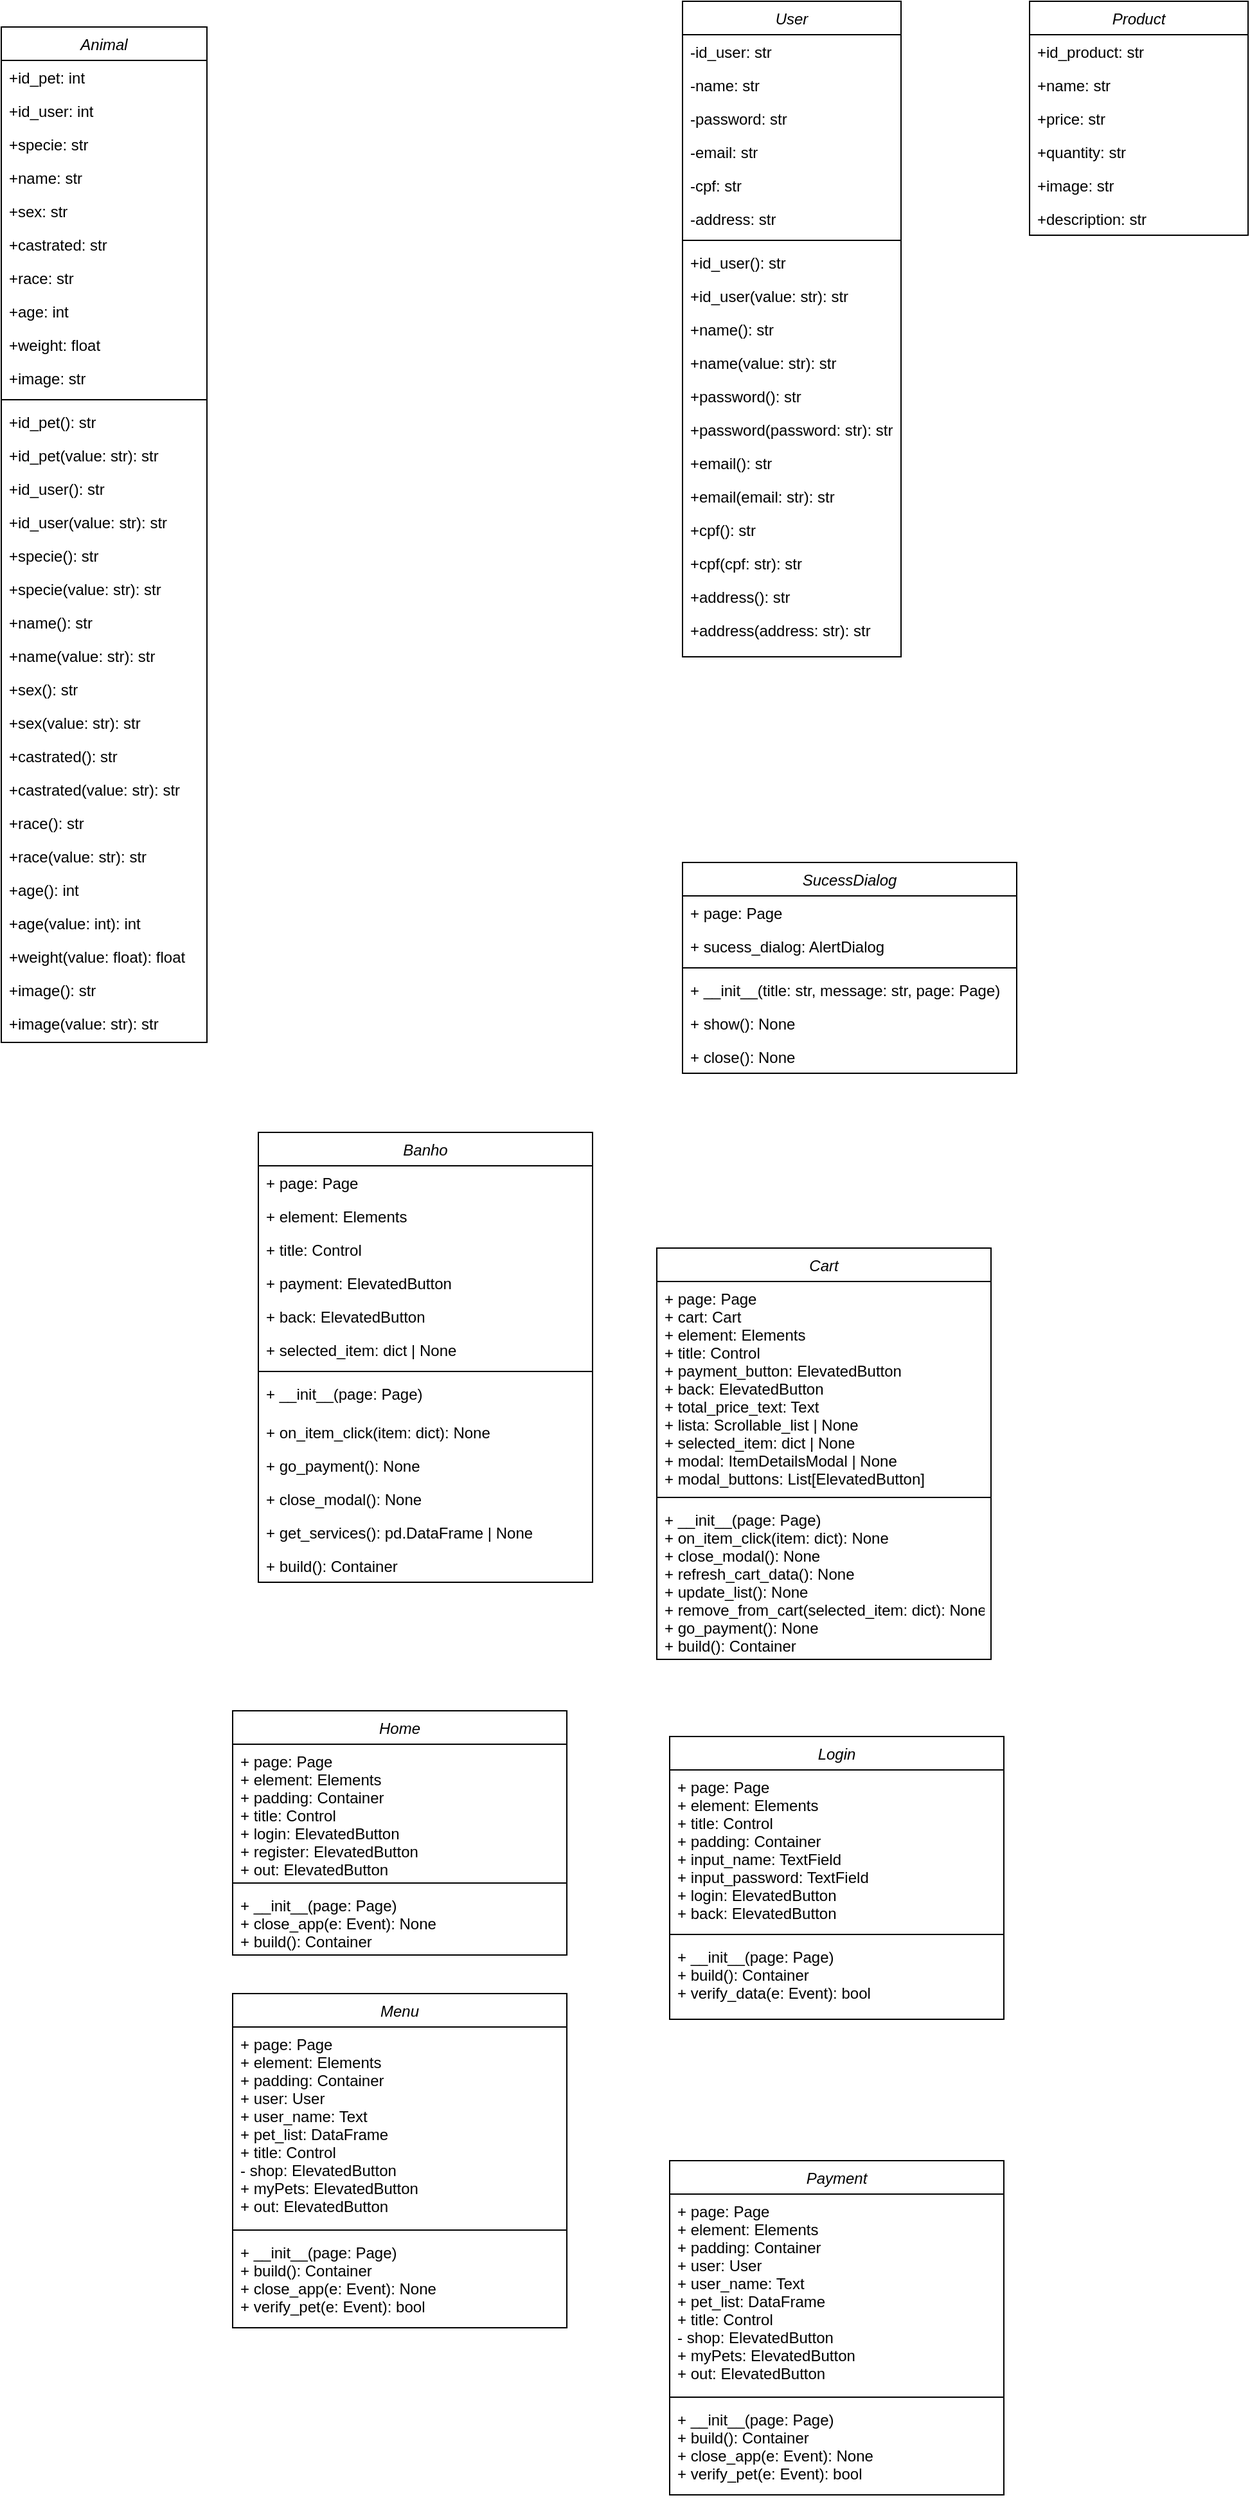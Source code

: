 <mxfile version="25.0.3">
  <diagram id="C5RBs43oDa-KdzZeNtuy" name="Page-1">
    <mxGraphModel dx="1509" dy="839" grid="1" gridSize="10" guides="1" tooltips="1" connect="1" arrows="1" fold="1" page="1" pageScale="1" pageWidth="1169" pageHeight="827" math="0" shadow="0">
      <root>
        <mxCell id="WIyWlLk6GJQsqaUBKTNV-0" />
        <mxCell id="WIyWlLk6GJQsqaUBKTNV-1" parent="WIyWlLk6GJQsqaUBKTNV-0" />
        <mxCell id="zkfFHV4jXpPFQw0GAbJ--0" value="Animal" style="swimlane;fontStyle=2;align=center;verticalAlign=top;childLayout=stackLayout;horizontal=1;startSize=26;horizontalStack=0;resizeParent=1;resizeLast=0;collapsible=1;marginBottom=0;rounded=0;shadow=0;strokeWidth=1;" parent="WIyWlLk6GJQsqaUBKTNV-1" vertex="1">
          <mxGeometry x="110" y="120" width="160" height="790" as="geometry">
            <mxRectangle x="230" y="140" width="160" height="26" as="alternateBounds" />
          </mxGeometry>
        </mxCell>
        <mxCell id="zkfFHV4jXpPFQw0GAbJ--1" value="+id_pet: int" style="text;align=left;verticalAlign=top;spacingLeft=4;spacingRight=4;overflow=hidden;rotatable=0;points=[[0,0.5],[1,0.5]];portConstraint=eastwest;" parent="zkfFHV4jXpPFQw0GAbJ--0" vertex="1">
          <mxGeometry y="26" width="160" height="26" as="geometry" />
        </mxCell>
        <mxCell id="zkfFHV4jXpPFQw0GAbJ--2" value="+id_user: int" style="text;align=left;verticalAlign=top;spacingLeft=4;spacingRight=4;overflow=hidden;rotatable=0;points=[[0,0.5],[1,0.5]];portConstraint=eastwest;rounded=0;shadow=0;html=0;" parent="zkfFHV4jXpPFQw0GAbJ--0" vertex="1">
          <mxGeometry y="52" width="160" height="26" as="geometry" />
        </mxCell>
        <mxCell id="zkfFHV4jXpPFQw0GAbJ--3" value="+specie: str" style="text;align=left;verticalAlign=top;spacingLeft=4;spacingRight=4;overflow=hidden;rotatable=0;points=[[0,0.5],[1,0.5]];portConstraint=eastwest;rounded=0;shadow=0;html=0;" parent="zkfFHV4jXpPFQw0GAbJ--0" vertex="1">
          <mxGeometry y="78" width="160" height="26" as="geometry" />
        </mxCell>
        <mxCell id="fgHYD6_IF9vbL9T1Y_lU-1" value="+name: str" style="text;align=left;verticalAlign=top;spacingLeft=4;spacingRight=4;overflow=hidden;rotatable=0;points=[[0,0.5],[1,0.5]];portConstraint=eastwest;rounded=0;shadow=0;html=0;" vertex="1" parent="zkfFHV4jXpPFQw0GAbJ--0">
          <mxGeometry y="104" width="160" height="26" as="geometry" />
        </mxCell>
        <mxCell id="fgHYD6_IF9vbL9T1Y_lU-2" value="+sex: str" style="text;align=left;verticalAlign=top;spacingLeft=4;spacingRight=4;overflow=hidden;rotatable=0;points=[[0,0.5],[1,0.5]];portConstraint=eastwest;" vertex="1" parent="zkfFHV4jXpPFQw0GAbJ--0">
          <mxGeometry y="130" width="160" height="26" as="geometry" />
        </mxCell>
        <mxCell id="fgHYD6_IF9vbL9T1Y_lU-3" value="+castrated: str" style="text;align=left;verticalAlign=top;spacingLeft=4;spacingRight=4;overflow=hidden;rotatable=0;points=[[0,0.5],[1,0.5]];portConstraint=eastwest;rounded=0;shadow=0;html=0;" vertex="1" parent="zkfFHV4jXpPFQw0GAbJ--0">
          <mxGeometry y="156" width="160" height="26" as="geometry" />
        </mxCell>
        <mxCell id="fgHYD6_IF9vbL9T1Y_lU-4" value="+race: str" style="text;align=left;verticalAlign=top;spacingLeft=4;spacingRight=4;overflow=hidden;rotatable=0;points=[[0,0.5],[1,0.5]];portConstraint=eastwest;rounded=0;shadow=0;html=0;" vertex="1" parent="zkfFHV4jXpPFQw0GAbJ--0">
          <mxGeometry y="182" width="160" height="26" as="geometry" />
        </mxCell>
        <mxCell id="fgHYD6_IF9vbL9T1Y_lU-5" value="+age: int" style="text;align=left;verticalAlign=top;spacingLeft=4;spacingRight=4;overflow=hidden;rotatable=0;points=[[0,0.5],[1,0.5]];portConstraint=eastwest;rounded=0;shadow=0;html=0;" vertex="1" parent="zkfFHV4jXpPFQw0GAbJ--0">
          <mxGeometry y="208" width="160" height="26" as="geometry" />
        </mxCell>
        <mxCell id="fgHYD6_IF9vbL9T1Y_lU-7" value="+weight: float   " style="text;align=left;verticalAlign=top;spacingLeft=4;spacingRight=4;overflow=hidden;rotatable=0;points=[[0,0.5],[1,0.5]];portConstraint=eastwest;rounded=0;shadow=0;html=0;" vertex="1" parent="zkfFHV4jXpPFQw0GAbJ--0">
          <mxGeometry y="234" width="160" height="26" as="geometry" />
        </mxCell>
        <mxCell id="fgHYD6_IF9vbL9T1Y_lU-9" value="+image: str" style="text;align=left;verticalAlign=top;spacingLeft=4;spacingRight=4;overflow=hidden;rotatable=0;points=[[0,0.5],[1,0.5]];portConstraint=eastwest;rounded=0;shadow=0;html=0;" vertex="1" parent="zkfFHV4jXpPFQw0GAbJ--0">
          <mxGeometry y="260" width="160" height="26" as="geometry" />
        </mxCell>
        <mxCell id="fgHYD6_IF9vbL9T1Y_lU-8" value="" style="line;html=1;strokeWidth=1;align=left;verticalAlign=middle;spacingTop=-1;spacingLeft=3;spacingRight=3;rotatable=0;labelPosition=right;points=[];portConstraint=eastwest;" vertex="1" parent="zkfFHV4jXpPFQw0GAbJ--0">
          <mxGeometry y="286" width="160" height="8" as="geometry" />
        </mxCell>
        <mxCell id="fgHYD6_IF9vbL9T1Y_lU-10" value="+id_pet(): str" style="text;align=left;verticalAlign=top;spacingLeft=4;spacingRight=4;overflow=hidden;rotatable=0;points=[[0,0.5],[1,0.5]];portConstraint=eastwest;rounded=0;shadow=0;html=0;" vertex="1" parent="zkfFHV4jXpPFQw0GAbJ--0">
          <mxGeometry y="294" width="160" height="26" as="geometry" />
        </mxCell>
        <mxCell id="fgHYD6_IF9vbL9T1Y_lU-13" value="+id_pet(value: str): str" style="text;align=left;verticalAlign=top;spacingLeft=4;spacingRight=4;overflow=hidden;rotatable=0;points=[[0,0.5],[1,0.5]];portConstraint=eastwest;rounded=0;shadow=0;html=0;" vertex="1" parent="zkfFHV4jXpPFQw0GAbJ--0">
          <mxGeometry y="320" width="160" height="26" as="geometry" />
        </mxCell>
        <mxCell id="fgHYD6_IF9vbL9T1Y_lU-12" value="+id_user(): str" style="text;align=left;verticalAlign=top;spacingLeft=4;spacingRight=4;overflow=hidden;rotatable=0;points=[[0,0.5],[1,0.5]];portConstraint=eastwest;rounded=0;shadow=0;html=0;" vertex="1" parent="zkfFHV4jXpPFQw0GAbJ--0">
          <mxGeometry y="346" width="160" height="26" as="geometry" />
        </mxCell>
        <mxCell id="fgHYD6_IF9vbL9T1Y_lU-11" value="+id_user(value: str): str" style="text;align=left;verticalAlign=top;spacingLeft=4;spacingRight=4;overflow=hidden;rotatable=0;points=[[0,0.5],[1,0.5]];portConstraint=eastwest;rounded=0;shadow=0;html=0;" vertex="1" parent="zkfFHV4jXpPFQw0GAbJ--0">
          <mxGeometry y="372" width="160" height="26" as="geometry" />
        </mxCell>
        <mxCell id="fgHYD6_IF9vbL9T1Y_lU-14" value="+specie(): str" style="text;align=left;verticalAlign=top;spacingLeft=4;spacingRight=4;overflow=hidden;rotatable=0;points=[[0,0.5],[1,0.5]];portConstraint=eastwest;rounded=0;shadow=0;html=0;" vertex="1" parent="zkfFHV4jXpPFQw0GAbJ--0">
          <mxGeometry y="398" width="160" height="26" as="geometry" />
        </mxCell>
        <mxCell id="fgHYD6_IF9vbL9T1Y_lU-15" value="+specie(value: str): str" style="text;align=left;verticalAlign=top;spacingLeft=4;spacingRight=4;overflow=hidden;rotatable=0;points=[[0,0.5],[1,0.5]];portConstraint=eastwest;rounded=0;shadow=0;html=0;" vertex="1" parent="zkfFHV4jXpPFQw0GAbJ--0">
          <mxGeometry y="424" width="160" height="26" as="geometry" />
        </mxCell>
        <mxCell id="fgHYD6_IF9vbL9T1Y_lU-16" value="+name(): str" style="text;align=left;verticalAlign=top;spacingLeft=4;spacingRight=4;overflow=hidden;rotatable=0;points=[[0,0.5],[1,0.5]];portConstraint=eastwest;rounded=0;shadow=0;html=0;" vertex="1" parent="zkfFHV4jXpPFQw0GAbJ--0">
          <mxGeometry y="450" width="160" height="26" as="geometry" />
        </mxCell>
        <mxCell id="fgHYD6_IF9vbL9T1Y_lU-17" value="+name(value: str): str" style="text;align=left;verticalAlign=top;spacingLeft=4;spacingRight=4;overflow=hidden;rotatable=0;points=[[0,0.5],[1,0.5]];portConstraint=eastwest;rounded=0;shadow=0;html=0;" vertex="1" parent="zkfFHV4jXpPFQw0GAbJ--0">
          <mxGeometry y="476" width="160" height="26" as="geometry" />
        </mxCell>
        <mxCell id="fgHYD6_IF9vbL9T1Y_lU-18" value="+sex(): str" style="text;align=left;verticalAlign=top;spacingLeft=4;spacingRight=4;overflow=hidden;rotatable=0;points=[[0,0.5],[1,0.5]];portConstraint=eastwest;rounded=0;shadow=0;html=0;" vertex="1" parent="zkfFHV4jXpPFQw0GAbJ--0">
          <mxGeometry y="502" width="160" height="26" as="geometry" />
        </mxCell>
        <mxCell id="fgHYD6_IF9vbL9T1Y_lU-19" value="+sex(value: str): str" style="text;align=left;verticalAlign=top;spacingLeft=4;spacingRight=4;overflow=hidden;rotatable=0;points=[[0,0.5],[1,0.5]];portConstraint=eastwest;rounded=0;shadow=0;html=0;" vertex="1" parent="zkfFHV4jXpPFQw0GAbJ--0">
          <mxGeometry y="528" width="160" height="26" as="geometry" />
        </mxCell>
        <mxCell id="fgHYD6_IF9vbL9T1Y_lU-20" value="+castrated(): str" style="text;align=left;verticalAlign=top;spacingLeft=4;spacingRight=4;overflow=hidden;rotatable=0;points=[[0,0.5],[1,0.5]];portConstraint=eastwest;rounded=0;shadow=0;html=0;" vertex="1" parent="zkfFHV4jXpPFQw0GAbJ--0">
          <mxGeometry y="554" width="160" height="26" as="geometry" />
        </mxCell>
        <mxCell id="fgHYD6_IF9vbL9T1Y_lU-21" value="+castrated(value: str): str" style="text;align=left;verticalAlign=top;spacingLeft=4;spacingRight=4;overflow=hidden;rotatable=0;points=[[0,0.5],[1,0.5]];portConstraint=eastwest;rounded=0;shadow=0;html=0;" vertex="1" parent="zkfFHV4jXpPFQw0GAbJ--0">
          <mxGeometry y="580" width="160" height="26" as="geometry" />
        </mxCell>
        <mxCell id="fgHYD6_IF9vbL9T1Y_lU-22" value="+race(): str" style="text;align=left;verticalAlign=top;spacingLeft=4;spacingRight=4;overflow=hidden;rotatable=0;points=[[0,0.5],[1,0.5]];portConstraint=eastwest;rounded=0;shadow=0;html=0;" vertex="1" parent="zkfFHV4jXpPFQw0GAbJ--0">
          <mxGeometry y="606" width="160" height="26" as="geometry" />
        </mxCell>
        <mxCell id="fgHYD6_IF9vbL9T1Y_lU-23" value="+race(value: str): str" style="text;align=left;verticalAlign=top;spacingLeft=4;spacingRight=4;overflow=hidden;rotatable=0;points=[[0,0.5],[1,0.5]];portConstraint=eastwest;rounded=0;shadow=0;html=0;" vertex="1" parent="zkfFHV4jXpPFQw0GAbJ--0">
          <mxGeometry y="632" width="160" height="26" as="geometry" />
        </mxCell>
        <mxCell id="fgHYD6_IF9vbL9T1Y_lU-24" value="+age(): int" style="text;align=left;verticalAlign=top;spacingLeft=4;spacingRight=4;overflow=hidden;rotatable=0;points=[[0,0.5],[1,0.5]];portConstraint=eastwest;rounded=0;shadow=0;html=0;" vertex="1" parent="zkfFHV4jXpPFQw0GAbJ--0">
          <mxGeometry y="658" width="160" height="26" as="geometry" />
        </mxCell>
        <mxCell id="fgHYD6_IF9vbL9T1Y_lU-25" value="+age(value: int): int" style="text;align=left;verticalAlign=top;spacingLeft=4;spacingRight=4;overflow=hidden;rotatable=0;points=[[0,0.5],[1,0.5]];portConstraint=eastwest;rounded=0;shadow=0;html=0;" vertex="1" parent="zkfFHV4jXpPFQw0GAbJ--0">
          <mxGeometry y="684" width="160" height="26" as="geometry" />
        </mxCell>
        <mxCell id="fgHYD6_IF9vbL9T1Y_lU-27" value="+weight(value: float): float" style="text;align=left;verticalAlign=top;spacingLeft=4;spacingRight=4;overflow=hidden;rotatable=0;points=[[0,0.5],[1,0.5]];portConstraint=eastwest;rounded=0;shadow=0;html=0;" vertex="1" parent="zkfFHV4jXpPFQw0GAbJ--0">
          <mxGeometry y="710" width="160" height="26" as="geometry" />
        </mxCell>
        <mxCell id="fgHYD6_IF9vbL9T1Y_lU-26" value="+image(): str" style="text;align=left;verticalAlign=top;spacingLeft=4;spacingRight=4;overflow=hidden;rotatable=0;points=[[0,0.5],[1,0.5]];portConstraint=eastwest;rounded=0;shadow=0;html=0;" vertex="1" parent="zkfFHV4jXpPFQw0GAbJ--0">
          <mxGeometry y="736" width="160" height="26" as="geometry" />
        </mxCell>
        <mxCell id="fgHYD6_IF9vbL9T1Y_lU-29" value="+image(value: str): str" style="text;align=left;verticalAlign=top;spacingLeft=4;spacingRight=4;overflow=hidden;rotatable=0;points=[[0,0.5],[1,0.5]];portConstraint=eastwest;rounded=0;shadow=0;html=0;" vertex="1" parent="zkfFHV4jXpPFQw0GAbJ--0">
          <mxGeometry y="762" width="160" height="26" as="geometry" />
        </mxCell>
        <mxCell id="fgHYD6_IF9vbL9T1Y_lU-30" value="User" style="swimlane;fontStyle=2;align=center;verticalAlign=top;childLayout=stackLayout;horizontal=1;startSize=26;horizontalStack=0;resizeParent=1;resizeLast=0;collapsible=1;marginBottom=0;rounded=0;shadow=0;strokeWidth=1;" vertex="1" parent="WIyWlLk6GJQsqaUBKTNV-1">
          <mxGeometry x="640" y="100" width="170" height="510" as="geometry">
            <mxRectangle x="230" y="140" width="160" height="26" as="alternateBounds" />
          </mxGeometry>
        </mxCell>
        <mxCell id="fgHYD6_IF9vbL9T1Y_lU-32" value="-id_user: str" style="text;align=left;verticalAlign=top;spacingLeft=4;spacingRight=4;overflow=hidden;rotatable=0;points=[[0,0.5],[1,0.5]];portConstraint=eastwest;rounded=0;shadow=0;html=0;" vertex="1" parent="fgHYD6_IF9vbL9T1Y_lU-30">
          <mxGeometry y="26" width="170" height="26" as="geometry" />
        </mxCell>
        <mxCell id="fgHYD6_IF9vbL9T1Y_lU-34" value="-name: str" style="text;align=left;verticalAlign=top;spacingLeft=4;spacingRight=4;overflow=hidden;rotatable=0;points=[[0,0.5],[1,0.5]];portConstraint=eastwest;rounded=0;shadow=0;html=0;" vertex="1" parent="fgHYD6_IF9vbL9T1Y_lU-30">
          <mxGeometry y="52" width="170" height="26" as="geometry" />
        </mxCell>
        <mxCell id="fgHYD6_IF9vbL9T1Y_lU-35" value="-password: str" style="text;align=left;verticalAlign=top;spacingLeft=4;spacingRight=4;overflow=hidden;rotatable=0;points=[[0,0.5],[1,0.5]];portConstraint=eastwest;" vertex="1" parent="fgHYD6_IF9vbL9T1Y_lU-30">
          <mxGeometry y="78" width="170" height="26" as="geometry" />
        </mxCell>
        <mxCell id="fgHYD6_IF9vbL9T1Y_lU-36" value="-email: str" style="text;align=left;verticalAlign=top;spacingLeft=4;spacingRight=4;overflow=hidden;rotatable=0;points=[[0,0.5],[1,0.5]];portConstraint=eastwest;rounded=0;shadow=0;html=0;" vertex="1" parent="fgHYD6_IF9vbL9T1Y_lU-30">
          <mxGeometry y="104" width="170" height="26" as="geometry" />
        </mxCell>
        <mxCell id="fgHYD6_IF9vbL9T1Y_lU-37" value="-cpf: str" style="text;align=left;verticalAlign=top;spacingLeft=4;spacingRight=4;overflow=hidden;rotatable=0;points=[[0,0.5],[1,0.5]];portConstraint=eastwest;rounded=0;shadow=0;html=0;" vertex="1" parent="fgHYD6_IF9vbL9T1Y_lU-30">
          <mxGeometry y="130" width="170" height="26" as="geometry" />
        </mxCell>
        <mxCell id="fgHYD6_IF9vbL9T1Y_lU-38" value="-address: str" style="text;align=left;verticalAlign=top;spacingLeft=4;spacingRight=4;overflow=hidden;rotatable=0;points=[[0,0.5],[1,0.5]];portConstraint=eastwest;rounded=0;shadow=0;html=0;" vertex="1" parent="fgHYD6_IF9vbL9T1Y_lU-30">
          <mxGeometry y="156" width="170" height="26" as="geometry" />
        </mxCell>
        <mxCell id="fgHYD6_IF9vbL9T1Y_lU-41" value="" style="line;html=1;strokeWidth=1;align=left;verticalAlign=middle;spacingTop=-1;spacingLeft=3;spacingRight=3;rotatable=0;labelPosition=right;points=[];portConstraint=eastwest;" vertex="1" parent="fgHYD6_IF9vbL9T1Y_lU-30">
          <mxGeometry y="182" width="170" height="8" as="geometry" />
        </mxCell>
        <mxCell id="fgHYD6_IF9vbL9T1Y_lU-44" value="+id_user(): str" style="text;align=left;verticalAlign=top;spacingLeft=4;spacingRight=4;overflow=hidden;rotatable=0;points=[[0,0.5],[1,0.5]];portConstraint=eastwest;rounded=0;shadow=0;html=0;" vertex="1" parent="fgHYD6_IF9vbL9T1Y_lU-30">
          <mxGeometry y="190" width="170" height="26" as="geometry" />
        </mxCell>
        <mxCell id="fgHYD6_IF9vbL9T1Y_lU-45" value="+id_user(value: str): str" style="text;align=left;verticalAlign=top;spacingLeft=4;spacingRight=4;overflow=hidden;rotatable=0;points=[[0,0.5],[1,0.5]];portConstraint=eastwest;rounded=0;shadow=0;html=0;" vertex="1" parent="fgHYD6_IF9vbL9T1Y_lU-30">
          <mxGeometry y="216" width="170" height="26" as="geometry" />
        </mxCell>
        <mxCell id="fgHYD6_IF9vbL9T1Y_lU-48" value="+name(): str" style="text;align=left;verticalAlign=top;spacingLeft=4;spacingRight=4;overflow=hidden;rotatable=0;points=[[0,0.5],[1,0.5]];portConstraint=eastwest;rounded=0;shadow=0;html=0;" vertex="1" parent="fgHYD6_IF9vbL9T1Y_lU-30">
          <mxGeometry y="242" width="170" height="26" as="geometry" />
        </mxCell>
        <mxCell id="fgHYD6_IF9vbL9T1Y_lU-49" value="+name(value: str): str" style="text;align=left;verticalAlign=top;spacingLeft=4;spacingRight=4;overflow=hidden;rotatable=0;points=[[0,0.5],[1,0.5]];portConstraint=eastwest;rounded=0;shadow=0;html=0;" vertex="1" parent="fgHYD6_IF9vbL9T1Y_lU-30">
          <mxGeometry y="268" width="170" height="26" as="geometry" />
        </mxCell>
        <mxCell id="fgHYD6_IF9vbL9T1Y_lU-50" value="+password(): str" style="text;align=left;verticalAlign=top;spacingLeft=4;spacingRight=4;overflow=hidden;rotatable=0;points=[[0,0.5],[1,0.5]];portConstraint=eastwest;rounded=0;shadow=0;html=0;" vertex="1" parent="fgHYD6_IF9vbL9T1Y_lU-30">
          <mxGeometry y="294" width="170" height="26" as="geometry" />
        </mxCell>
        <mxCell id="fgHYD6_IF9vbL9T1Y_lU-51" value="+password(password: str): str" style="text;align=left;verticalAlign=top;spacingLeft=4;spacingRight=4;overflow=hidden;rotatable=0;points=[[0,0.5],[1,0.5]];portConstraint=eastwest;rounded=0;shadow=0;html=0;" vertex="1" parent="fgHYD6_IF9vbL9T1Y_lU-30">
          <mxGeometry y="320" width="170" height="26" as="geometry" />
        </mxCell>
        <mxCell id="fgHYD6_IF9vbL9T1Y_lU-52" value="+email(): str" style="text;align=left;verticalAlign=top;spacingLeft=4;spacingRight=4;overflow=hidden;rotatable=0;points=[[0,0.5],[1,0.5]];portConstraint=eastwest;rounded=0;shadow=0;html=0;" vertex="1" parent="fgHYD6_IF9vbL9T1Y_lU-30">
          <mxGeometry y="346" width="170" height="26" as="geometry" />
        </mxCell>
        <mxCell id="fgHYD6_IF9vbL9T1Y_lU-53" value="+email(email: str): str" style="text;align=left;verticalAlign=top;spacingLeft=4;spacingRight=4;overflow=hidden;rotatable=0;points=[[0,0.5],[1,0.5]];portConstraint=eastwest;rounded=0;shadow=0;html=0;" vertex="1" parent="fgHYD6_IF9vbL9T1Y_lU-30">
          <mxGeometry y="372" width="170" height="26" as="geometry" />
        </mxCell>
        <mxCell id="fgHYD6_IF9vbL9T1Y_lU-54" value="+cpf(): str" style="text;align=left;verticalAlign=top;spacingLeft=4;spacingRight=4;overflow=hidden;rotatable=0;points=[[0,0.5],[1,0.5]];portConstraint=eastwest;rounded=0;shadow=0;html=0;" vertex="1" parent="fgHYD6_IF9vbL9T1Y_lU-30">
          <mxGeometry y="398" width="170" height="26" as="geometry" />
        </mxCell>
        <mxCell id="fgHYD6_IF9vbL9T1Y_lU-55" value="+cpf(cpf: str): str" style="text;align=left;verticalAlign=top;spacingLeft=4;spacingRight=4;overflow=hidden;rotatable=0;points=[[0,0.5],[1,0.5]];portConstraint=eastwest;rounded=0;shadow=0;html=0;" vertex="1" parent="fgHYD6_IF9vbL9T1Y_lU-30">
          <mxGeometry y="424" width="170" height="26" as="geometry" />
        </mxCell>
        <mxCell id="fgHYD6_IF9vbL9T1Y_lU-56" value="+address(): str" style="text;align=left;verticalAlign=top;spacingLeft=4;spacingRight=4;overflow=hidden;rotatable=0;points=[[0,0.5],[1,0.5]];portConstraint=eastwest;rounded=0;shadow=0;html=0;" vertex="1" parent="fgHYD6_IF9vbL9T1Y_lU-30">
          <mxGeometry y="450" width="170" height="26" as="geometry" />
        </mxCell>
        <mxCell id="fgHYD6_IF9vbL9T1Y_lU-57" value="+address(address: str): str" style="text;align=left;verticalAlign=top;spacingLeft=4;spacingRight=4;overflow=hidden;rotatable=0;points=[[0,0.5],[1,0.5]];portConstraint=eastwest;rounded=0;shadow=0;html=0;" vertex="1" parent="fgHYD6_IF9vbL9T1Y_lU-30">
          <mxGeometry y="476" width="170" height="26" as="geometry" />
        </mxCell>
        <mxCell id="fgHYD6_IF9vbL9T1Y_lU-61" value="Product" style="swimlane;fontStyle=2;align=center;verticalAlign=top;childLayout=stackLayout;horizontal=1;startSize=26;horizontalStack=0;resizeParent=1;resizeLast=0;collapsible=1;marginBottom=0;rounded=0;shadow=0;strokeWidth=1;" vertex="1" parent="WIyWlLk6GJQsqaUBKTNV-1">
          <mxGeometry x="910" y="100" width="170" height="182" as="geometry">
            <mxRectangle x="230" y="140" width="160" height="26" as="alternateBounds" />
          </mxGeometry>
        </mxCell>
        <mxCell id="fgHYD6_IF9vbL9T1Y_lU-62" value="+id_product: str" style="text;align=left;verticalAlign=top;spacingLeft=4;spacingRight=4;overflow=hidden;rotatable=0;points=[[0,0.5],[1,0.5]];portConstraint=eastwest;rounded=0;shadow=0;html=0;" vertex="1" parent="fgHYD6_IF9vbL9T1Y_lU-61">
          <mxGeometry y="26" width="170" height="26" as="geometry" />
        </mxCell>
        <mxCell id="fgHYD6_IF9vbL9T1Y_lU-63" value="+name: str" style="text;align=left;verticalAlign=top;spacingLeft=4;spacingRight=4;overflow=hidden;rotatable=0;points=[[0,0.5],[1,0.5]];portConstraint=eastwest;rounded=0;shadow=0;html=0;" vertex="1" parent="fgHYD6_IF9vbL9T1Y_lU-61">
          <mxGeometry y="52" width="170" height="26" as="geometry" />
        </mxCell>
        <mxCell id="fgHYD6_IF9vbL9T1Y_lU-64" value="+price: str" style="text;align=left;verticalAlign=top;spacingLeft=4;spacingRight=4;overflow=hidden;rotatable=0;points=[[0,0.5],[1,0.5]];portConstraint=eastwest;" vertex="1" parent="fgHYD6_IF9vbL9T1Y_lU-61">
          <mxGeometry y="78" width="170" height="26" as="geometry" />
        </mxCell>
        <mxCell id="fgHYD6_IF9vbL9T1Y_lU-65" value="+quantity: str" style="text;align=left;verticalAlign=top;spacingLeft=4;spacingRight=4;overflow=hidden;rotatable=0;points=[[0,0.5],[1,0.5]];portConstraint=eastwest;rounded=0;shadow=0;html=0;" vertex="1" parent="fgHYD6_IF9vbL9T1Y_lU-61">
          <mxGeometry y="104" width="170" height="26" as="geometry" />
        </mxCell>
        <mxCell id="fgHYD6_IF9vbL9T1Y_lU-66" value="+image: str" style="text;align=left;verticalAlign=top;spacingLeft=4;spacingRight=4;overflow=hidden;rotatable=0;points=[[0,0.5],[1,0.5]];portConstraint=eastwest;rounded=0;shadow=0;html=0;" vertex="1" parent="fgHYD6_IF9vbL9T1Y_lU-61">
          <mxGeometry y="130" width="170" height="26" as="geometry" />
        </mxCell>
        <mxCell id="fgHYD6_IF9vbL9T1Y_lU-67" value="+description: str" style="text;align=left;verticalAlign=top;spacingLeft=4;spacingRight=4;overflow=hidden;rotatable=0;points=[[0,0.5],[1,0.5]];portConstraint=eastwest;rounded=0;shadow=0;html=0;" vertex="1" parent="fgHYD6_IF9vbL9T1Y_lU-61">
          <mxGeometry y="156" width="170" height="26" as="geometry" />
        </mxCell>
        <mxCell id="fgHYD6_IF9vbL9T1Y_lU-81" value="SucessDialog" style="swimlane;fontStyle=2;align=center;verticalAlign=top;childLayout=stackLayout;horizontal=1;startSize=26;horizontalStack=0;resizeParent=1;resizeLast=0;collapsible=1;marginBottom=0;rounded=0;shadow=0;strokeWidth=1;" vertex="1" parent="WIyWlLk6GJQsqaUBKTNV-1">
          <mxGeometry x="640" y="770" width="260" height="164" as="geometry">
            <mxRectangle x="230" y="140" width="160" height="26" as="alternateBounds" />
          </mxGeometry>
        </mxCell>
        <mxCell id="fgHYD6_IF9vbL9T1Y_lU-82" value="+ page: Page" style="text;align=left;verticalAlign=top;spacingLeft=4;spacingRight=4;overflow=hidden;rotatable=0;points=[[0,0.5],[1,0.5]];portConstraint=eastwest;rounded=0;shadow=0;html=0;" vertex="1" parent="fgHYD6_IF9vbL9T1Y_lU-81">
          <mxGeometry y="26" width="260" height="26" as="geometry" />
        </mxCell>
        <mxCell id="fgHYD6_IF9vbL9T1Y_lU-83" value="+ sucess_dialog: AlertDialog" style="text;align=left;verticalAlign=top;spacingLeft=4;spacingRight=4;overflow=hidden;rotatable=0;points=[[0,0.5],[1,0.5]];portConstraint=eastwest;rounded=0;shadow=0;html=0;" vertex="1" parent="fgHYD6_IF9vbL9T1Y_lU-81">
          <mxGeometry y="52" width="260" height="26" as="geometry" />
        </mxCell>
        <mxCell id="fgHYD6_IF9vbL9T1Y_lU-88" value="" style="line;html=1;strokeWidth=1;align=left;verticalAlign=middle;spacingTop=-1;spacingLeft=3;spacingRight=3;rotatable=0;labelPosition=right;points=[];portConstraint=eastwest;" vertex="1" parent="fgHYD6_IF9vbL9T1Y_lU-81">
          <mxGeometry y="78" width="260" height="8" as="geometry" />
        </mxCell>
        <mxCell id="fgHYD6_IF9vbL9T1Y_lU-89" value="+ __init__(title: str, message: str, page: Page)" style="text;align=left;verticalAlign=top;spacingLeft=4;spacingRight=4;overflow=hidden;rotatable=0;points=[[0,0.5],[1,0.5]];portConstraint=eastwest;rounded=0;shadow=0;html=0;" vertex="1" parent="fgHYD6_IF9vbL9T1Y_lU-81">
          <mxGeometry y="86" width="260" height="26" as="geometry" />
        </mxCell>
        <mxCell id="fgHYD6_IF9vbL9T1Y_lU-90" value="+ show(): None" style="text;align=left;verticalAlign=top;spacingLeft=4;spacingRight=4;overflow=hidden;rotatable=0;points=[[0,0.5],[1,0.5]];portConstraint=eastwest;rounded=0;shadow=0;html=0;" vertex="1" parent="fgHYD6_IF9vbL9T1Y_lU-81">
          <mxGeometry y="112" width="260" height="26" as="geometry" />
        </mxCell>
        <mxCell id="fgHYD6_IF9vbL9T1Y_lU-91" value="+ close(): None&#xa;" style="text;align=left;verticalAlign=top;spacingLeft=4;spacingRight=4;overflow=hidden;rotatable=0;points=[[0,0.5],[1,0.5]];portConstraint=eastwest;rounded=0;shadow=0;html=0;" vertex="1" parent="fgHYD6_IF9vbL9T1Y_lU-81">
          <mxGeometry y="138" width="260" height="26" as="geometry" />
        </mxCell>
        <mxCell id="fgHYD6_IF9vbL9T1Y_lU-102" value="Banho" style="swimlane;fontStyle=2;align=center;verticalAlign=top;childLayout=stackLayout;horizontal=1;startSize=26;horizontalStack=0;resizeParent=1;resizeLast=0;collapsible=1;marginBottom=0;rounded=0;shadow=0;strokeWidth=1;" vertex="1" parent="WIyWlLk6GJQsqaUBKTNV-1">
          <mxGeometry x="310" y="980" width="260" height="350" as="geometry">
            <mxRectangle x="230" y="140" width="160" height="26" as="alternateBounds" />
          </mxGeometry>
        </mxCell>
        <mxCell id="fgHYD6_IF9vbL9T1Y_lU-103" value="+ page: Page" style="text;align=left;verticalAlign=top;spacingLeft=4;spacingRight=4;overflow=hidden;rotatable=0;points=[[0,0.5],[1,0.5]];portConstraint=eastwest;rounded=0;shadow=0;html=0;" vertex="1" parent="fgHYD6_IF9vbL9T1Y_lU-102">
          <mxGeometry y="26" width="260" height="26" as="geometry" />
        </mxCell>
        <mxCell id="fgHYD6_IF9vbL9T1Y_lU-104" value="+ element: Elements" style="text;align=left;verticalAlign=top;spacingLeft=4;spacingRight=4;overflow=hidden;rotatable=0;points=[[0,0.5],[1,0.5]];portConstraint=eastwest;rounded=0;shadow=0;html=0;" vertex="1" parent="fgHYD6_IF9vbL9T1Y_lU-102">
          <mxGeometry y="52" width="260" height="26" as="geometry" />
        </mxCell>
        <mxCell id="fgHYD6_IF9vbL9T1Y_lU-109" value="+ title: Control" style="text;align=left;verticalAlign=top;spacingLeft=4;spacingRight=4;overflow=hidden;rotatable=0;points=[[0,0.5],[1,0.5]];portConstraint=eastwest;rounded=0;shadow=0;html=0;" vertex="1" parent="fgHYD6_IF9vbL9T1Y_lU-102">
          <mxGeometry y="78" width="260" height="26" as="geometry" />
        </mxCell>
        <mxCell id="fgHYD6_IF9vbL9T1Y_lU-113" value="+ payment: ElevatedButton" style="text;align=left;verticalAlign=top;spacingLeft=4;spacingRight=4;overflow=hidden;rotatable=0;points=[[0,0.5],[1,0.5]];portConstraint=eastwest;rounded=0;shadow=0;html=0;" vertex="1" parent="fgHYD6_IF9vbL9T1Y_lU-102">
          <mxGeometry y="104" width="260" height="26" as="geometry" />
        </mxCell>
        <mxCell id="fgHYD6_IF9vbL9T1Y_lU-115" value="+ back: ElevatedButton" style="text;align=left;verticalAlign=top;spacingLeft=4;spacingRight=4;overflow=hidden;rotatable=0;points=[[0,0.5],[1,0.5]];portConstraint=eastwest;rounded=0;shadow=0;html=0;" vertex="1" parent="fgHYD6_IF9vbL9T1Y_lU-102">
          <mxGeometry y="130" width="260" height="26" as="geometry" />
        </mxCell>
        <mxCell id="fgHYD6_IF9vbL9T1Y_lU-114" value="+ selected_item: dict | None" style="text;align=left;verticalAlign=top;spacingLeft=4;spacingRight=4;overflow=hidden;rotatable=0;points=[[0,0.5],[1,0.5]];portConstraint=eastwest;rounded=0;shadow=0;html=0;" vertex="1" parent="fgHYD6_IF9vbL9T1Y_lU-102">
          <mxGeometry y="156" width="260" height="26" as="geometry" />
        </mxCell>
        <mxCell id="fgHYD6_IF9vbL9T1Y_lU-105" value="" style="line;html=1;strokeWidth=1;align=left;verticalAlign=middle;spacingTop=-1;spacingLeft=3;spacingRight=3;rotatable=0;labelPosition=right;points=[];portConstraint=eastwest;" vertex="1" parent="fgHYD6_IF9vbL9T1Y_lU-102">
          <mxGeometry y="182" width="260" height="8" as="geometry" />
        </mxCell>
        <mxCell id="fgHYD6_IF9vbL9T1Y_lU-106" value="+ __init__(page: Page) &#xa; &#xa;&#xa;" style="text;align=left;verticalAlign=top;spacingLeft=4;spacingRight=4;overflow=hidden;rotatable=0;points=[[0,0.5],[1,0.5]];portConstraint=eastwest;rounded=0;shadow=0;html=0;" vertex="1" parent="fgHYD6_IF9vbL9T1Y_lU-102">
          <mxGeometry y="190" width="260" height="30" as="geometry" />
        </mxCell>
        <mxCell id="fgHYD6_IF9vbL9T1Y_lU-116" value="+ on_item_click(item: dict): None" style="text;align=left;verticalAlign=top;spacingLeft=4;spacingRight=4;overflow=hidden;rotatable=0;points=[[0,0.5],[1,0.5]];portConstraint=eastwest;rounded=0;shadow=0;html=0;" vertex="1" parent="fgHYD6_IF9vbL9T1Y_lU-102">
          <mxGeometry y="220" width="260" height="26" as="geometry" />
        </mxCell>
        <mxCell id="fgHYD6_IF9vbL9T1Y_lU-117" value="+ go_payment(): None " style="text;align=left;verticalAlign=top;spacingLeft=4;spacingRight=4;overflow=hidden;rotatable=0;points=[[0,0.5],[1,0.5]];portConstraint=eastwest;rounded=0;shadow=0;html=0;" vertex="1" parent="fgHYD6_IF9vbL9T1Y_lU-102">
          <mxGeometry y="246" width="260" height="26" as="geometry" />
        </mxCell>
        <mxCell id="fgHYD6_IF9vbL9T1Y_lU-120" value="+ close_modal(): None &#xa;" style="text;align=left;verticalAlign=top;spacingLeft=4;spacingRight=4;overflow=hidden;rotatable=0;points=[[0,0.5],[1,0.5]];portConstraint=eastwest;rounded=0;shadow=0;html=0;" vertex="1" parent="fgHYD6_IF9vbL9T1Y_lU-102">
          <mxGeometry y="272" width="260" height="26" as="geometry" />
        </mxCell>
        <mxCell id="fgHYD6_IF9vbL9T1Y_lU-119" value="+ get_services(): pd.DataFrame | None &#xa;" style="text;align=left;verticalAlign=top;spacingLeft=4;spacingRight=4;overflow=hidden;rotatable=0;points=[[0,0.5],[1,0.5]];portConstraint=eastwest;rounded=0;shadow=0;html=0;" vertex="1" parent="fgHYD6_IF9vbL9T1Y_lU-102">
          <mxGeometry y="298" width="260" height="26" as="geometry" />
        </mxCell>
        <mxCell id="fgHYD6_IF9vbL9T1Y_lU-118" value="+ build(): Container" style="text;align=left;verticalAlign=top;spacingLeft=4;spacingRight=4;overflow=hidden;rotatable=0;points=[[0,0.5],[1,0.5]];portConstraint=eastwest;rounded=0;shadow=0;html=0;" vertex="1" parent="fgHYD6_IF9vbL9T1Y_lU-102">
          <mxGeometry y="324" width="260" height="26" as="geometry" />
        </mxCell>
        <mxCell id="fgHYD6_IF9vbL9T1Y_lU-121" value="Cart" style="swimlane;fontStyle=2;align=center;verticalAlign=top;childLayout=stackLayout;horizontal=1;startSize=26;horizontalStack=0;resizeParent=1;resizeLast=0;collapsible=1;marginBottom=0;rounded=0;shadow=0;strokeWidth=1;" vertex="1" parent="WIyWlLk6GJQsqaUBKTNV-1">
          <mxGeometry x="620" y="1070" width="260" height="320" as="geometry">
            <mxRectangle x="230" y="140" width="160" height="26" as="alternateBounds" />
          </mxGeometry>
        </mxCell>
        <mxCell id="fgHYD6_IF9vbL9T1Y_lU-122" value="+ page: Page&#xa;+ cart: Cart &#xa;+ element: Elements &#xa;+ title: Control &#xa;+ payment_button: ElevatedButton &#xa;+ back: ElevatedButton &#xa;+ total_price_text: Text &#xa;+ lista: Scrollable_list | None &#xa;+ selected_item: dict | None &#xa;+ modal: ItemDetailsModal | None &#xa;+ modal_buttons: List[ElevatedButton]" style="text;align=left;verticalAlign=top;spacingLeft=4;spacingRight=4;overflow=hidden;rotatable=0;points=[[0,0.5],[1,0.5]];portConstraint=eastwest;rounded=0;shadow=0;html=0;" vertex="1" parent="fgHYD6_IF9vbL9T1Y_lU-121">
          <mxGeometry y="26" width="260" height="164" as="geometry" />
        </mxCell>
        <mxCell id="fgHYD6_IF9vbL9T1Y_lU-128" value="" style="line;html=1;strokeWidth=1;align=left;verticalAlign=middle;spacingTop=-1;spacingLeft=3;spacingRight=3;rotatable=0;labelPosition=right;points=[];portConstraint=eastwest;" vertex="1" parent="fgHYD6_IF9vbL9T1Y_lU-121">
          <mxGeometry y="190" width="260" height="8" as="geometry" />
        </mxCell>
        <mxCell id="fgHYD6_IF9vbL9T1Y_lU-129" value="+ __init__(page: Page) &#xa;+ on_item_click(item: dict): None &#xa;+ close_modal(): None &#xa;+ refresh_cart_data(): None &#xa;+ update_list(): None &#xa;+ remove_from_cart(selected_item: dict): None &#xa;+ go_payment(): None &#xa;+ build(): Container" style="text;align=left;verticalAlign=top;spacingLeft=4;spacingRight=4;overflow=hidden;rotatable=0;points=[[0,0.5],[1,0.5]];portConstraint=eastwest;rounded=0;shadow=0;html=0;" vertex="1" parent="fgHYD6_IF9vbL9T1Y_lU-121">
          <mxGeometry y="198" width="260" height="122" as="geometry" />
        </mxCell>
        <mxCell id="fgHYD6_IF9vbL9T1Y_lU-135" value="Home" style="swimlane;fontStyle=2;align=center;verticalAlign=top;childLayout=stackLayout;horizontal=1;startSize=26;horizontalStack=0;resizeParent=1;resizeLast=0;collapsible=1;marginBottom=0;rounded=0;shadow=0;strokeWidth=1;" vertex="1" parent="WIyWlLk6GJQsqaUBKTNV-1">
          <mxGeometry x="290" y="1430" width="260" height="190" as="geometry">
            <mxRectangle x="230" y="140" width="160" height="26" as="alternateBounds" />
          </mxGeometry>
        </mxCell>
        <mxCell id="fgHYD6_IF9vbL9T1Y_lU-136" value="+ page: Page &#xa;+ element: Elements &#xa;+ padding: Container &#xa;+ title: Control &#xa;+ login: ElevatedButton &#xa;+ register: ElevatedButton &#xa;+ out: ElevatedButton" style="text;align=left;verticalAlign=top;spacingLeft=4;spacingRight=4;overflow=hidden;rotatable=0;points=[[0,0.5],[1,0.5]];portConstraint=eastwest;rounded=0;shadow=0;html=0;" vertex="1" parent="fgHYD6_IF9vbL9T1Y_lU-135">
          <mxGeometry y="26" width="260" height="104" as="geometry" />
        </mxCell>
        <mxCell id="fgHYD6_IF9vbL9T1Y_lU-137" value="" style="line;html=1;strokeWidth=1;align=left;verticalAlign=middle;spacingTop=-1;spacingLeft=3;spacingRight=3;rotatable=0;labelPosition=right;points=[];portConstraint=eastwest;" vertex="1" parent="fgHYD6_IF9vbL9T1Y_lU-135">
          <mxGeometry y="130" width="260" height="8" as="geometry" />
        </mxCell>
        <mxCell id="fgHYD6_IF9vbL9T1Y_lU-138" value="+ __init__(page: Page) &#xa;+ close_app(e: Event): None &#xa;+ build(): Container" style="text;align=left;verticalAlign=top;spacingLeft=4;spacingRight=4;overflow=hidden;rotatable=0;points=[[0,0.5],[1,0.5]];portConstraint=eastwest;rounded=0;shadow=0;html=0;" vertex="1" parent="fgHYD6_IF9vbL9T1Y_lU-135">
          <mxGeometry y="138" width="260" height="52" as="geometry" />
        </mxCell>
        <mxCell id="fgHYD6_IF9vbL9T1Y_lU-139" value="Login" style="swimlane;fontStyle=2;align=center;verticalAlign=top;childLayout=stackLayout;horizontal=1;startSize=26;horizontalStack=0;resizeParent=1;resizeLast=0;collapsible=1;marginBottom=0;rounded=0;shadow=0;strokeWidth=1;" vertex="1" parent="WIyWlLk6GJQsqaUBKTNV-1">
          <mxGeometry x="630" y="1450" width="260" height="220" as="geometry">
            <mxRectangle x="230" y="140" width="160" height="26" as="alternateBounds" />
          </mxGeometry>
        </mxCell>
        <mxCell id="fgHYD6_IF9vbL9T1Y_lU-140" value="+ page: Page &#xa;+ element: Elements &#xa;+ title: Control &#xa;+ padding: Container &#xa;+ input_name: TextField &#xa;+ input_password: TextField &#xa;+ login: ElevatedButton &#xa;+ back: ElevatedButton" style="text;align=left;verticalAlign=top;spacingLeft=4;spacingRight=4;overflow=hidden;rotatable=0;points=[[0,0.5],[1,0.5]];portConstraint=eastwest;rounded=0;shadow=0;html=0;" vertex="1" parent="fgHYD6_IF9vbL9T1Y_lU-139">
          <mxGeometry y="26" width="260" height="124" as="geometry" />
        </mxCell>
        <mxCell id="fgHYD6_IF9vbL9T1Y_lU-141" value="" style="line;html=1;strokeWidth=1;align=left;verticalAlign=middle;spacingTop=-1;spacingLeft=3;spacingRight=3;rotatable=0;labelPosition=right;points=[];portConstraint=eastwest;" vertex="1" parent="fgHYD6_IF9vbL9T1Y_lU-139">
          <mxGeometry y="150" width="260" height="8" as="geometry" />
        </mxCell>
        <mxCell id="fgHYD6_IF9vbL9T1Y_lU-142" value="+ __init__(page: Page) &#xa;+ build(): Container &#xa;+ verify_data(e: Event): bool" style="text;align=left;verticalAlign=top;spacingLeft=4;spacingRight=4;overflow=hidden;rotatable=0;points=[[0,0.5],[1,0.5]];portConstraint=eastwest;rounded=0;shadow=0;html=0;" vertex="1" parent="fgHYD6_IF9vbL9T1Y_lU-139">
          <mxGeometry y="158" width="260" height="48" as="geometry" />
        </mxCell>
        <mxCell id="fgHYD6_IF9vbL9T1Y_lU-143" value="Menu" style="swimlane;fontStyle=2;align=center;verticalAlign=top;childLayout=stackLayout;horizontal=1;startSize=26;horizontalStack=0;resizeParent=1;resizeLast=0;collapsible=1;marginBottom=0;rounded=0;shadow=0;strokeWidth=1;" vertex="1" parent="WIyWlLk6GJQsqaUBKTNV-1">
          <mxGeometry x="290" y="1650" width="260" height="260" as="geometry">
            <mxRectangle x="230" y="140" width="160" height="26" as="alternateBounds" />
          </mxGeometry>
        </mxCell>
        <mxCell id="fgHYD6_IF9vbL9T1Y_lU-144" value="+ page: Page &#xa;+ element: Elements &#xa;+ padding: Container &#xa;+ user: User &#xa;+ user_name: Text &#xa;+ pet_list: DataFrame &#xa;+ title: Control&#xa;- shop: ElevatedButton &#xa;+ myPets: ElevatedButton &#xa;+ out: ElevatedButton" style="text;align=left;verticalAlign=top;spacingLeft=4;spacingRight=4;overflow=hidden;rotatable=0;points=[[0,0.5],[1,0.5]];portConstraint=eastwest;rounded=0;shadow=0;html=0;" vertex="1" parent="fgHYD6_IF9vbL9T1Y_lU-143">
          <mxGeometry y="26" width="260" height="154" as="geometry" />
        </mxCell>
        <mxCell id="fgHYD6_IF9vbL9T1Y_lU-145" value="" style="line;html=1;strokeWidth=1;align=left;verticalAlign=middle;spacingTop=-1;spacingLeft=3;spacingRight=3;rotatable=0;labelPosition=right;points=[];portConstraint=eastwest;" vertex="1" parent="fgHYD6_IF9vbL9T1Y_lU-143">
          <mxGeometry y="180" width="260" height="8" as="geometry" />
        </mxCell>
        <mxCell id="fgHYD6_IF9vbL9T1Y_lU-146" value="+ __init__(page: Page) &#xa;+ build(): Container &#xa;+ close_app(e: Event): None &#xa;+ verify_pet(e: Event): bool" style="text;align=left;verticalAlign=top;spacingLeft=4;spacingRight=4;overflow=hidden;rotatable=0;points=[[0,0.5],[1,0.5]];portConstraint=eastwest;rounded=0;shadow=0;html=0;" vertex="1" parent="fgHYD6_IF9vbL9T1Y_lU-143">
          <mxGeometry y="188" width="260" height="72" as="geometry" />
        </mxCell>
        <mxCell id="fgHYD6_IF9vbL9T1Y_lU-147" value="Payment" style="swimlane;fontStyle=2;align=center;verticalAlign=top;childLayout=stackLayout;horizontal=1;startSize=26;horizontalStack=0;resizeParent=1;resizeLast=0;collapsible=1;marginBottom=0;rounded=0;shadow=0;strokeWidth=1;" vertex="1" parent="WIyWlLk6GJQsqaUBKTNV-1">
          <mxGeometry x="630" y="1780" width="260" height="260" as="geometry">
            <mxRectangle x="230" y="140" width="160" height="26" as="alternateBounds" />
          </mxGeometry>
        </mxCell>
        <mxCell id="fgHYD6_IF9vbL9T1Y_lU-148" value="+ page: Page &#xa;+ element: Elements &#xa;+ padding: Container &#xa;+ user: User &#xa;+ user_name: Text &#xa;+ pet_list: DataFrame &#xa;+ title: Control&#xa;- shop: ElevatedButton &#xa;+ myPets: ElevatedButton &#xa;+ out: ElevatedButton" style="text;align=left;verticalAlign=top;spacingLeft=4;spacingRight=4;overflow=hidden;rotatable=0;points=[[0,0.5],[1,0.5]];portConstraint=eastwest;rounded=0;shadow=0;html=0;" vertex="1" parent="fgHYD6_IF9vbL9T1Y_lU-147">
          <mxGeometry y="26" width="260" height="154" as="geometry" />
        </mxCell>
        <mxCell id="fgHYD6_IF9vbL9T1Y_lU-149" value="" style="line;html=1;strokeWidth=1;align=left;verticalAlign=middle;spacingTop=-1;spacingLeft=3;spacingRight=3;rotatable=0;labelPosition=right;points=[];portConstraint=eastwest;" vertex="1" parent="fgHYD6_IF9vbL9T1Y_lU-147">
          <mxGeometry y="180" width="260" height="8" as="geometry" />
        </mxCell>
        <mxCell id="fgHYD6_IF9vbL9T1Y_lU-150" value="+ __init__(page: Page) &#xa;+ build(): Container &#xa;+ close_app(e: Event): None &#xa;+ verify_pet(e: Event): bool" style="text;align=left;verticalAlign=top;spacingLeft=4;spacingRight=4;overflow=hidden;rotatable=0;points=[[0,0.5],[1,0.5]];portConstraint=eastwest;rounded=0;shadow=0;html=0;" vertex="1" parent="fgHYD6_IF9vbL9T1Y_lU-147">
          <mxGeometry y="188" width="260" height="72" as="geometry" />
        </mxCell>
      </root>
    </mxGraphModel>
  </diagram>
</mxfile>
